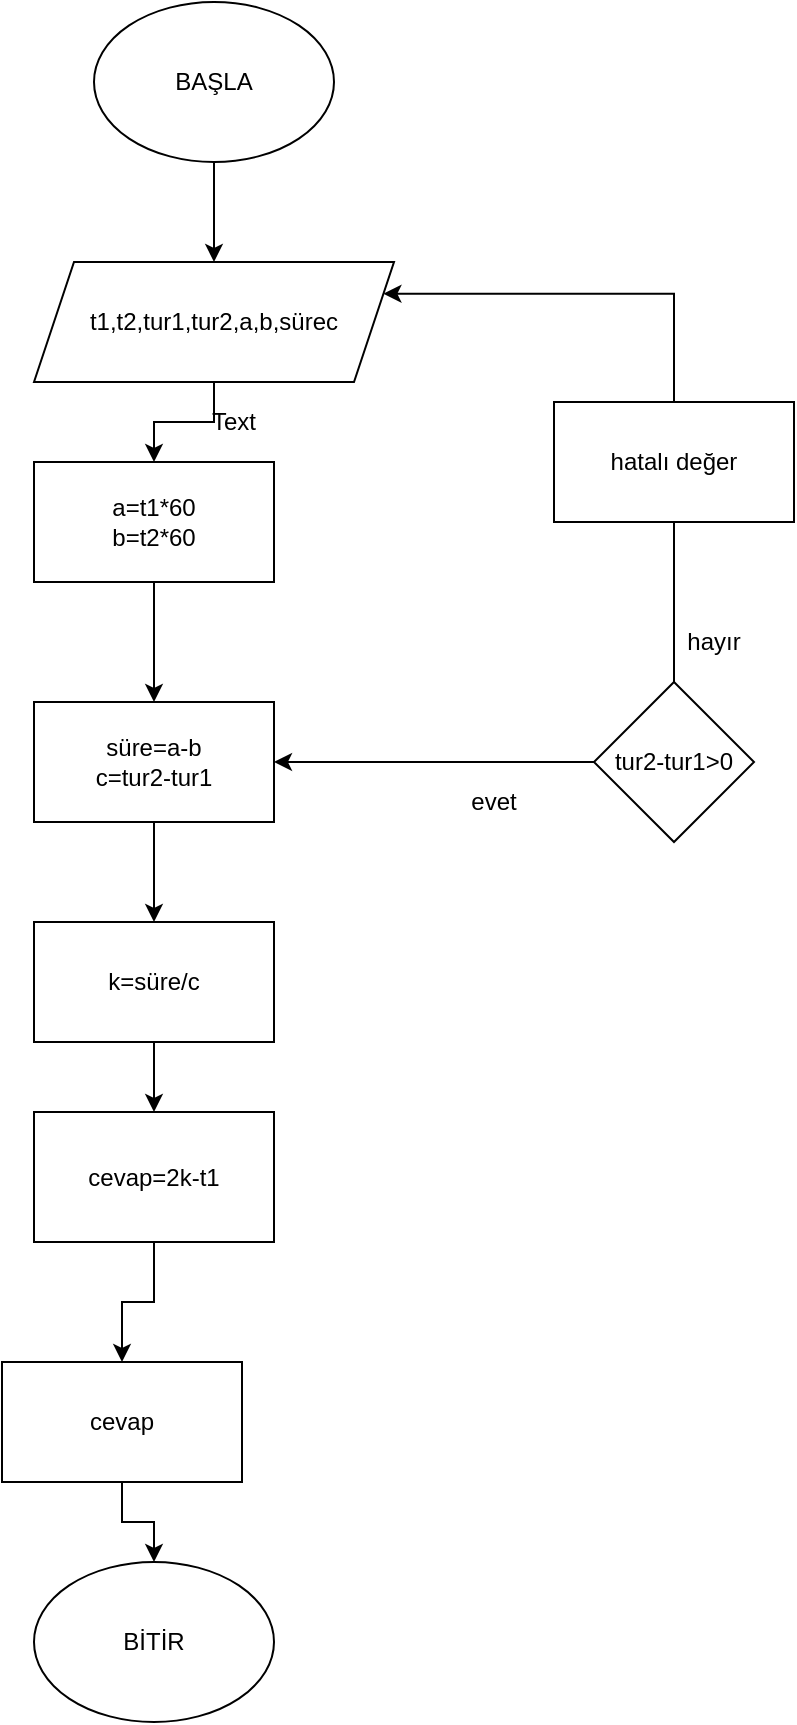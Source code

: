 <mxfile version="15.0.2" type="device"><diagram id="C5RBs43oDa-KdzZeNtuy" name="Page-1"><mxGraphModel dx="613" dy="573" grid="1" gridSize="10" guides="1" tooltips="1" connect="1" arrows="1" fold="1" page="1" pageScale="1" pageWidth="827" pageHeight="1169" math="0" shadow="0"><root><mxCell id="WIyWlLk6GJQsqaUBKTNV-0"/><mxCell id="WIyWlLk6GJQsqaUBKTNV-1" parent="WIyWlLk6GJQsqaUBKTNV-0"/><mxCell id="XGhXFuyFsel2Rghsqa8--3" value="" style="edgeStyle=orthogonalEdgeStyle;rounded=0;orthogonalLoop=1;jettySize=auto;html=1;" edge="1" parent="WIyWlLk6GJQsqaUBKTNV-1" source="XGhXFuyFsel2Rghsqa8--0" target="XGhXFuyFsel2Rghsqa8--1"><mxGeometry relative="1" as="geometry"/></mxCell><mxCell id="XGhXFuyFsel2Rghsqa8--0" value="BAŞLA" style="ellipse;whiteSpace=wrap;html=1;" vertex="1" parent="WIyWlLk6GJQsqaUBKTNV-1"><mxGeometry x="340" y="30" width="120" height="80" as="geometry"/></mxCell><mxCell id="XGhXFuyFsel2Rghsqa8--4" value="" style="edgeStyle=orthogonalEdgeStyle;rounded=0;orthogonalLoop=1;jettySize=auto;html=1;" edge="1" parent="WIyWlLk6GJQsqaUBKTNV-1" source="XGhXFuyFsel2Rghsqa8--1" target="XGhXFuyFsel2Rghsqa8--2"><mxGeometry relative="1" as="geometry"/></mxCell><mxCell id="XGhXFuyFsel2Rghsqa8--1" value="t1,t2,tur1,tur2,a,b,sürec" style="shape=parallelogram;perimeter=parallelogramPerimeter;whiteSpace=wrap;html=1;fixedSize=1;" vertex="1" parent="WIyWlLk6GJQsqaUBKTNV-1"><mxGeometry x="310" y="160" width="180" height="60" as="geometry"/></mxCell><mxCell id="XGhXFuyFsel2Rghsqa8--6" value="" style="edgeStyle=orthogonalEdgeStyle;rounded=0;orthogonalLoop=1;jettySize=auto;html=1;" edge="1" parent="WIyWlLk6GJQsqaUBKTNV-1" source="XGhXFuyFsel2Rghsqa8--2" target="XGhXFuyFsel2Rghsqa8--5"><mxGeometry relative="1" as="geometry"/></mxCell><mxCell id="XGhXFuyFsel2Rghsqa8--2" value="a=t1*60&lt;br&gt;b=t2*60" style="rounded=0;whiteSpace=wrap;html=1;" vertex="1" parent="WIyWlLk6GJQsqaUBKTNV-1"><mxGeometry x="310" y="260" width="120" height="60" as="geometry"/></mxCell><mxCell id="XGhXFuyFsel2Rghsqa8--16" value="" style="edgeStyle=orthogonalEdgeStyle;rounded=0;orthogonalLoop=1;jettySize=auto;html=1;" edge="1" parent="WIyWlLk6GJQsqaUBKTNV-1" source="XGhXFuyFsel2Rghsqa8--5" target="XGhXFuyFsel2Rghsqa8--15"><mxGeometry relative="1" as="geometry"/></mxCell><mxCell id="XGhXFuyFsel2Rghsqa8--5" value="süre=a-b&lt;br&gt;c=tur2-tur1" style="rounded=0;whiteSpace=wrap;html=1;" vertex="1" parent="WIyWlLk6GJQsqaUBKTNV-1"><mxGeometry x="310" y="380" width="120" height="60" as="geometry"/></mxCell><mxCell id="XGhXFuyFsel2Rghsqa8--9" style="edgeStyle=orthogonalEdgeStyle;rounded=0;orthogonalLoop=1;jettySize=auto;html=1;" edge="1" parent="WIyWlLk6GJQsqaUBKTNV-1" source="XGhXFuyFsel2Rghsqa8--7" target="XGhXFuyFsel2Rghsqa8--5"><mxGeometry relative="1" as="geometry"><Array as="points"><mxPoint x="560" y="410"/></Array></mxGeometry></mxCell><mxCell id="XGhXFuyFsel2Rghsqa8--12" style="edgeStyle=orthogonalEdgeStyle;rounded=0;orthogonalLoop=1;jettySize=auto;html=1;entryX=1;entryY=0.25;entryDx=0;entryDy=0;" edge="1" parent="WIyWlLk6GJQsqaUBKTNV-1" source="XGhXFuyFsel2Rghsqa8--7" target="XGhXFuyFsel2Rghsqa8--1"><mxGeometry relative="1" as="geometry"><Array as="points"><mxPoint x="630" y="350"/><mxPoint x="630" y="176"/></Array></mxGeometry></mxCell><mxCell id="XGhXFuyFsel2Rghsqa8--7" value="tur2-tur1&amp;gt;0" style="rhombus;whiteSpace=wrap;html=1;" vertex="1" parent="WIyWlLk6GJQsqaUBKTNV-1"><mxGeometry x="590" y="370" width="80" height="80" as="geometry"/></mxCell><mxCell id="XGhXFuyFsel2Rghsqa8--10" value="Text" style="text;html=1;strokeColor=none;fillColor=none;align=center;verticalAlign=middle;whiteSpace=wrap;rounded=0;" vertex="1" parent="WIyWlLk6GJQsqaUBKTNV-1"><mxGeometry x="390" y="230" width="40" height="20" as="geometry"/></mxCell><mxCell id="XGhXFuyFsel2Rghsqa8--11" value="evet" style="text;html=1;strokeColor=none;fillColor=none;align=center;verticalAlign=middle;whiteSpace=wrap;rounded=0;" vertex="1" parent="WIyWlLk6GJQsqaUBKTNV-1"><mxGeometry x="520" y="420" width="40" height="20" as="geometry"/></mxCell><mxCell id="XGhXFuyFsel2Rghsqa8--13" value="hatalı değer" style="rounded=0;whiteSpace=wrap;html=1;" vertex="1" parent="WIyWlLk6GJQsqaUBKTNV-1"><mxGeometry x="570" y="230" width="120" height="60" as="geometry"/></mxCell><mxCell id="XGhXFuyFsel2Rghsqa8--14" value="hayır" style="text;html=1;strokeColor=none;fillColor=none;align=center;verticalAlign=middle;whiteSpace=wrap;rounded=0;" vertex="1" parent="WIyWlLk6GJQsqaUBKTNV-1"><mxGeometry x="630" y="340" width="40" height="20" as="geometry"/></mxCell><mxCell id="XGhXFuyFsel2Rghsqa8--21" value="" style="edgeStyle=orthogonalEdgeStyle;rounded=0;orthogonalLoop=1;jettySize=auto;html=1;" edge="1" parent="WIyWlLk6GJQsqaUBKTNV-1" source="XGhXFuyFsel2Rghsqa8--15" target="XGhXFuyFsel2Rghsqa8--17"><mxGeometry relative="1" as="geometry"/></mxCell><mxCell id="XGhXFuyFsel2Rghsqa8--15" value="k=süre/c" style="rounded=0;whiteSpace=wrap;html=1;" vertex="1" parent="WIyWlLk6GJQsqaUBKTNV-1"><mxGeometry x="310" y="490" width="120" height="60" as="geometry"/></mxCell><mxCell id="XGhXFuyFsel2Rghsqa8--20" value="" style="edgeStyle=orthogonalEdgeStyle;rounded=0;orthogonalLoop=1;jettySize=auto;html=1;" edge="1" parent="WIyWlLk6GJQsqaUBKTNV-1" source="XGhXFuyFsel2Rghsqa8--17" target="XGhXFuyFsel2Rghsqa8--18"><mxGeometry relative="1" as="geometry"/></mxCell><mxCell id="XGhXFuyFsel2Rghsqa8--17" value="cevap=2k-t1" style="rounded=0;whiteSpace=wrap;html=1;" vertex="1" parent="WIyWlLk6GJQsqaUBKTNV-1"><mxGeometry x="310" y="585" width="120" height="65" as="geometry"/></mxCell><mxCell id="XGhXFuyFsel2Rghsqa8--22" value="" style="edgeStyle=orthogonalEdgeStyle;rounded=0;orthogonalLoop=1;jettySize=auto;html=1;" edge="1" parent="WIyWlLk6GJQsqaUBKTNV-1" source="XGhXFuyFsel2Rghsqa8--18" target="XGhXFuyFsel2Rghsqa8--19"><mxGeometry relative="1" as="geometry"/></mxCell><mxCell id="XGhXFuyFsel2Rghsqa8--18" value="cevap" style="rounded=0;whiteSpace=wrap;html=1;" vertex="1" parent="WIyWlLk6GJQsqaUBKTNV-1"><mxGeometry x="294" y="710" width="120" height="60" as="geometry"/></mxCell><mxCell id="XGhXFuyFsel2Rghsqa8--19" value="BİTİR" style="ellipse;whiteSpace=wrap;html=1;" vertex="1" parent="WIyWlLk6GJQsqaUBKTNV-1"><mxGeometry x="310" y="810" width="120" height="80" as="geometry"/></mxCell></root></mxGraphModel></diagram></mxfile>
